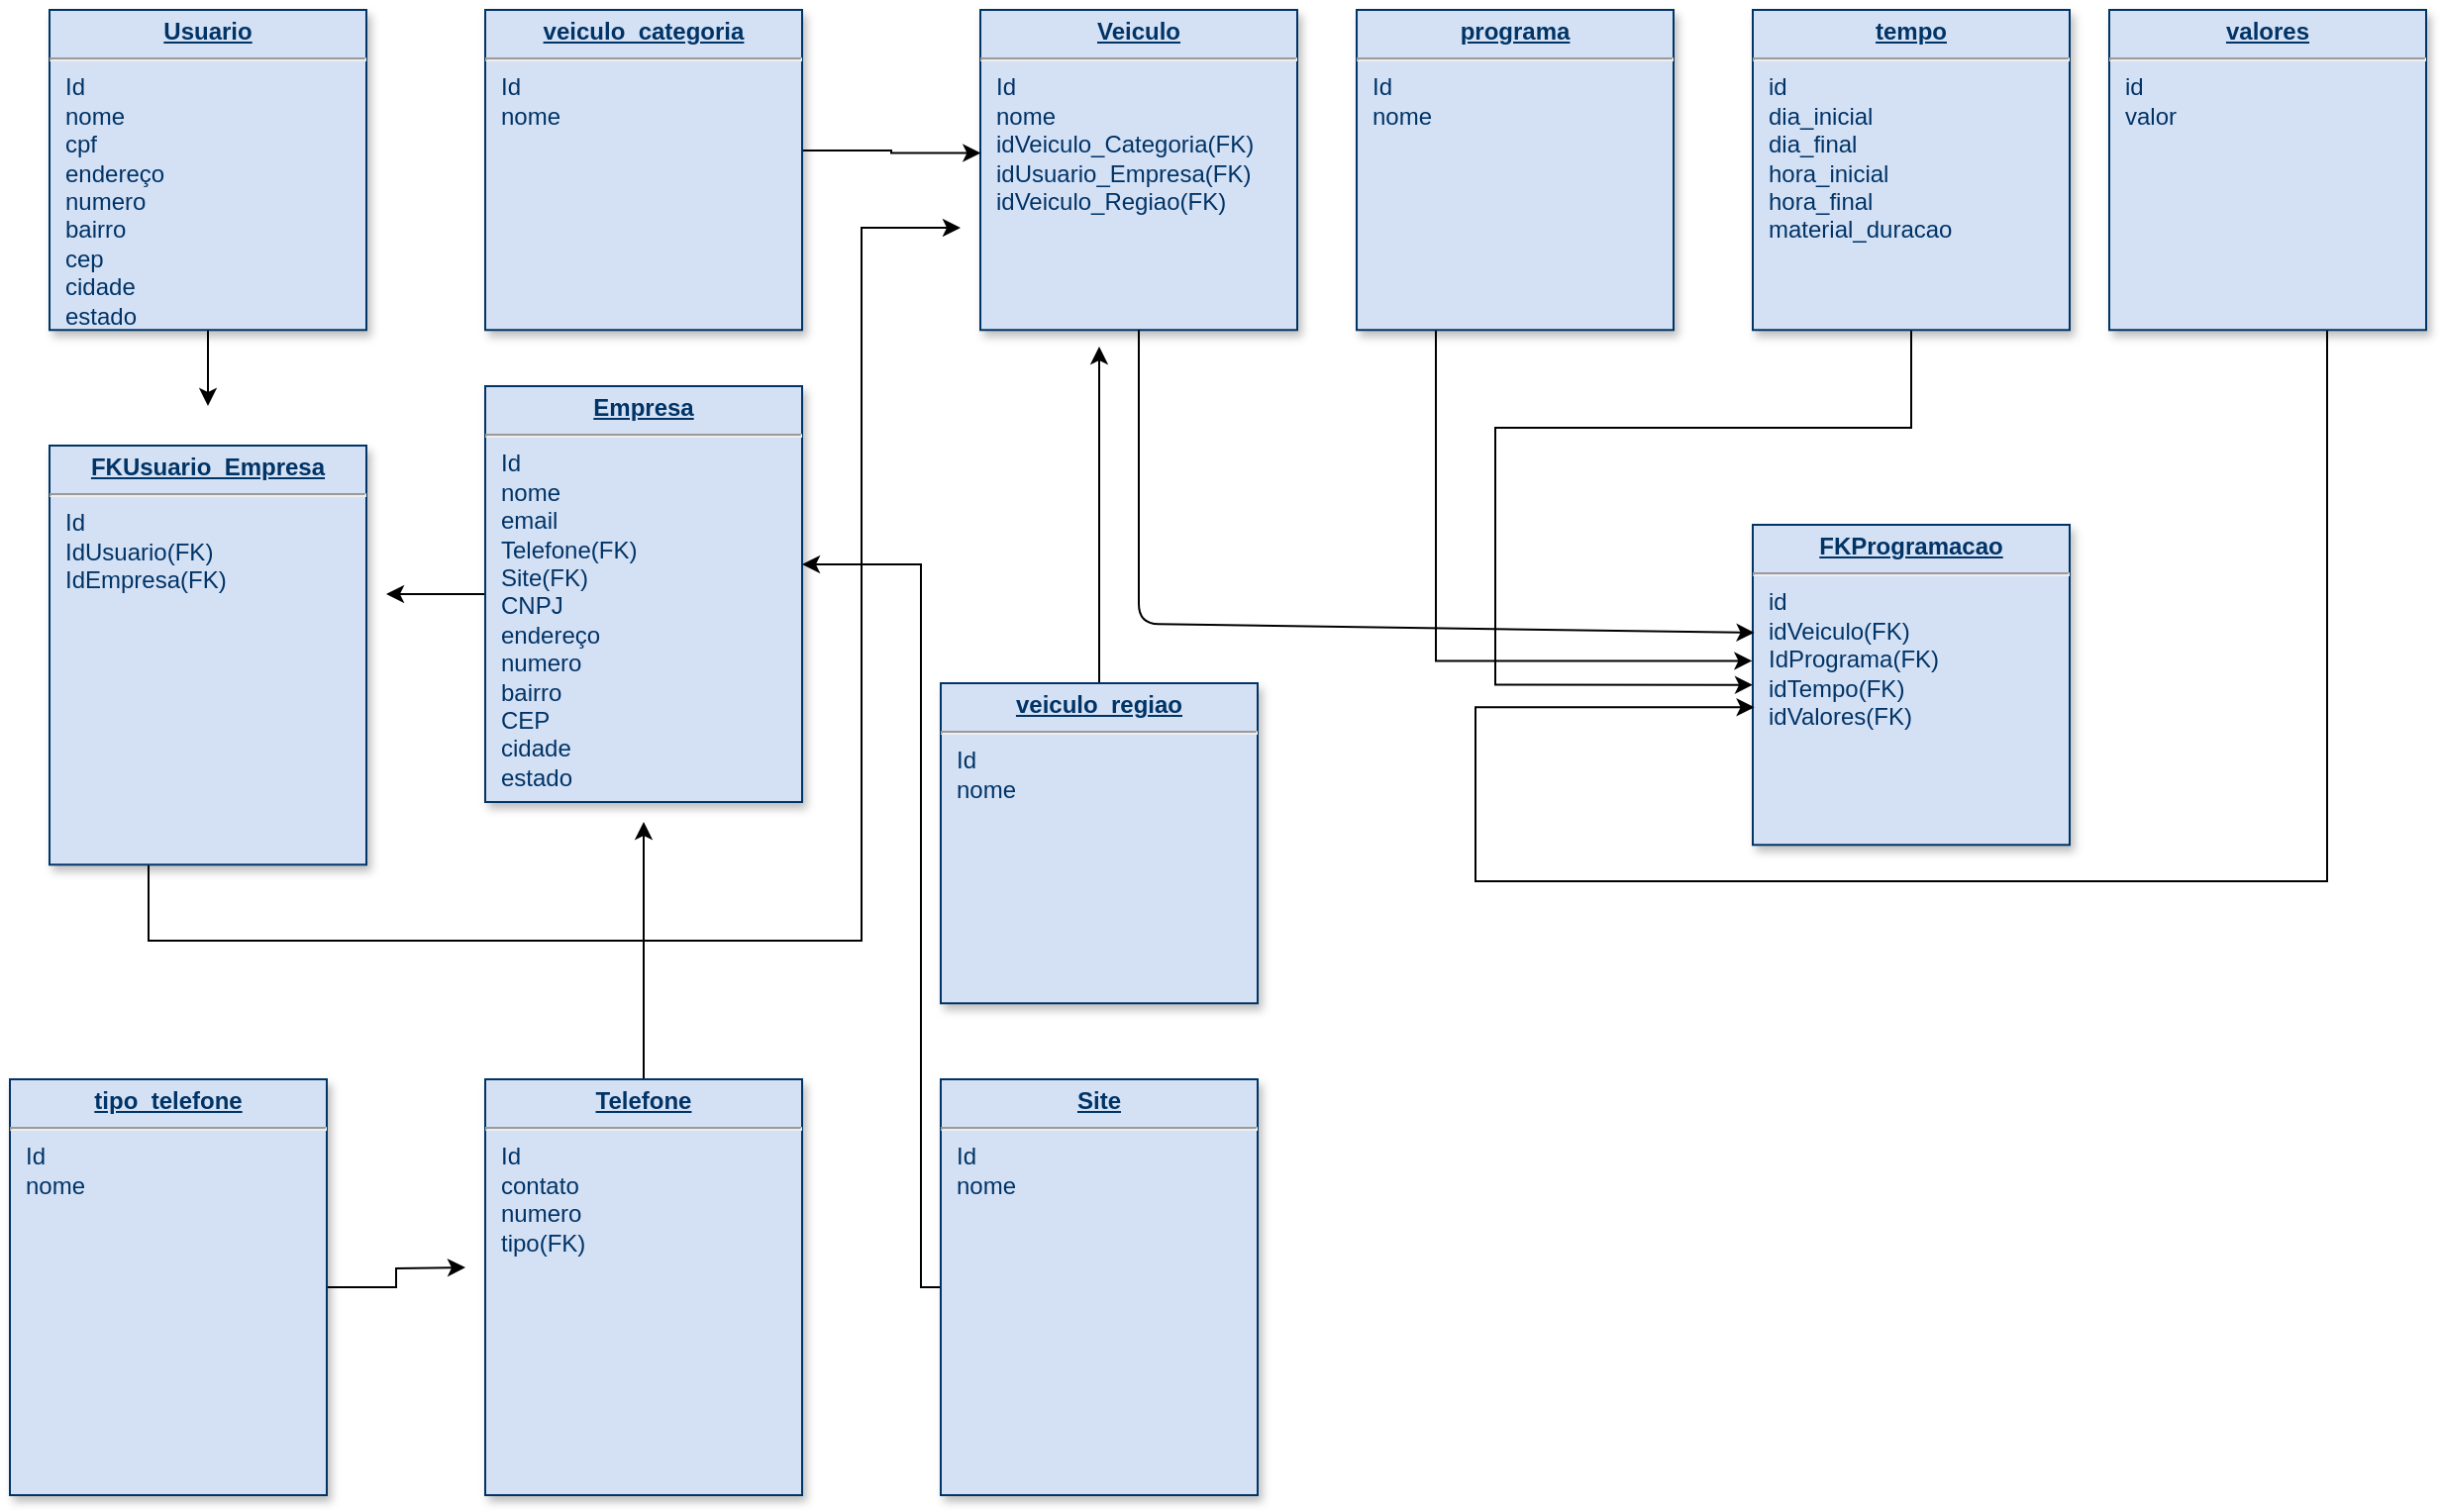 <mxfile version="12.8.1" type="github">
  <diagram id="tD25ZVt2Edpnn3I0wGoK" name="Page-1">
    <mxGraphModel dx="3237" dy="667" grid="1" gridSize="10" guides="1" tooltips="1" connect="1" arrows="1" fold="1" page="1" pageScale="1" pageWidth="827" pageHeight="1169" math="0" shadow="0">
      <root>
        <mxCell id="0" />
        <mxCell id="1" parent="0" />
        <mxCell id="5Sg_niV4f1cV7TLwxwjO-3" value="&lt;p style=&quot;margin: 0px ; margin-top: 4px ; text-align: center ; text-decoration: underline&quot;&gt;&lt;b&gt;FKProgramacao&lt;/b&gt;&lt;/p&gt;&lt;hr&gt;&lt;p style=&quot;margin: 0px ; margin-left: 8px&quot;&gt;id&lt;/p&gt;&lt;p style=&quot;margin: 0px ; margin-left: 8px&quot;&gt;idVeiculo(FK)&lt;/p&gt;&lt;p style=&quot;margin: 0px ; margin-left: 8px&quot;&gt;&lt;span&gt;IdPrograma(FK)&lt;/span&gt;&lt;br&gt;&lt;/p&gt;&lt;p style=&quot;margin: 0px ; margin-left: 8px&quot;&gt;idTempo(FK)&lt;br&gt;&lt;/p&gt;&lt;p style=&quot;margin: 0px ; margin-left: 8px&quot;&gt;idValores(FK)&lt;/p&gt;&lt;p style=&quot;margin: 0px ; margin-left: 8px&quot;&gt;&lt;br&gt;&lt;/p&gt;&lt;p style=&quot;margin: 0px 0px 0px 8px&quot;&gt;&lt;br&gt;&lt;/p&gt;" style="verticalAlign=top;align=left;overflow=fill;fontSize=12;fontFamily=Helvetica;html=1;strokeColor=#003366;shadow=1;fillColor=#D4E1F5;fontColor=#003366" parent="1" vertex="1">
          <mxGeometry x="40" y="280" width="160" height="161.64" as="geometry" />
        </mxCell>
        <mxCell id="5Sg_niV4f1cV7TLwxwjO-52" value="" style="edgeStyle=orthogonalEdgeStyle;rounded=0;orthogonalLoop=1;jettySize=auto;html=1;entryX=0.005;entryY=0.57;entryDx=0;entryDy=0;entryPerimeter=0;" parent="1" source="5Sg_niV4f1cV7TLwxwjO-39" target="5Sg_niV4f1cV7TLwxwjO-3" edge="1">
          <mxGeometry relative="1" as="geometry">
            <mxPoint x="340" y="220" as="sourcePoint" />
            <mxPoint x="-30" y="370" as="targetPoint" />
            <Array as="points">
              <mxPoint x="330" y="460" />
              <mxPoint x="-100" y="460" />
              <mxPoint x="-100" y="372" />
            </Array>
          </mxGeometry>
        </mxCell>
        <mxCell id="5Sg_niV4f1cV7TLwxwjO-53" style="edgeStyle=orthogonalEdgeStyle;rounded=0;orthogonalLoop=1;jettySize=auto;html=1;entryX=0;entryY=0.5;entryDx=0;entryDy=0;" parent="1" source="5Sg_niV4f1cV7TLwxwjO-6" target="5Sg_niV4f1cV7TLwxwjO-3" edge="1">
          <mxGeometry relative="1" as="geometry">
            <mxPoint x="120" y="260" as="targetPoint" />
            <Array as="points">
              <mxPoint x="120" y="231" />
              <mxPoint x="-90" y="231" />
              <mxPoint x="-90" y="361" />
            </Array>
          </mxGeometry>
        </mxCell>
        <mxCell id="5Sg_niV4f1cV7TLwxwjO-6" value="&lt;p style=&quot;margin: 0px ; margin-top: 4px ; text-align: center ; text-decoration: underline&quot;&gt;&lt;b&gt;tempo&lt;/b&gt;&lt;/p&gt;&lt;hr&gt;&lt;p style=&quot;margin: 0px ; margin-left: 8px&quot;&gt;id&lt;/p&gt;&lt;p style=&quot;margin: 0px ; margin-left: 8px&quot;&gt;dia_inicial&lt;/p&gt;&lt;p style=&quot;margin: 0px ; margin-left: 8px&quot;&gt;dia_final&lt;/p&gt;&lt;p style=&quot;margin: 0px ; margin-left: 8px&quot;&gt;hora_inicial&lt;/p&gt;&lt;p style=&quot;margin: 0px ; margin-left: 8px&quot;&gt;hora_final&lt;/p&gt;&lt;p style=&quot;margin: 0px ; margin-left: 8px&quot;&gt;material_duracao&lt;/p&gt;" style="verticalAlign=top;align=left;overflow=fill;fontSize=12;fontFamily=Helvetica;html=1;strokeColor=#003366;shadow=1;fillColor=#D4E1F5;fontColor=#003366" parent="1" vertex="1">
          <mxGeometry x="40" y="20" width="160" height="161.64" as="geometry" />
        </mxCell>
        <mxCell id="5Sg_niV4f1cV7TLwxwjO-57" style="edgeStyle=orthogonalEdgeStyle;rounded=0;orthogonalLoop=1;jettySize=auto;html=1;entryX=-0.002;entryY=0.425;entryDx=0;entryDy=0;entryPerimeter=0;" parent="1" source="5Sg_niV4f1cV7TLwxwjO-18" target="5Sg_niV4f1cV7TLwxwjO-3" edge="1">
          <mxGeometry relative="1" as="geometry">
            <mxPoint x="-40" y="390" as="targetPoint" />
            <Array as="points">
              <mxPoint x="-120" y="349" />
            </Array>
          </mxGeometry>
        </mxCell>
        <mxCell id="5Sg_niV4f1cV7TLwxwjO-18" value="&lt;p style=&quot;margin: 0px ; margin-top: 4px ; text-align: center ; text-decoration: underline&quot;&gt;&lt;b&gt;programa&lt;/b&gt;&lt;/p&gt;&lt;hr&gt;&lt;p style=&quot;margin: 0px ; margin-left: 8px&quot;&gt;Id&lt;/p&gt;&lt;p style=&quot;margin: 0px ; margin-left: 8px&quot;&gt;nome&lt;/p&gt;" style="verticalAlign=top;align=left;overflow=fill;fontSize=12;fontFamily=Helvetica;html=1;strokeColor=#003366;shadow=1;fillColor=#D4E1F5;fontColor=#003366" parent="1" vertex="1">
          <mxGeometry x="-160" y="20" width="160" height="161.64" as="geometry" />
        </mxCell>
        <mxCell id="5Sg_niV4f1cV7TLwxwjO-39" value="&lt;p style=&quot;margin: 0px ; margin-top: 4px ; text-align: center ; text-decoration: underline&quot;&gt;&lt;b&gt;valores&lt;/b&gt;&lt;/p&gt;&lt;hr&gt;&lt;p style=&quot;margin: 0px ; margin-left: 8px&quot;&gt;id&lt;/p&gt;&lt;p style=&quot;margin: 0px ; margin-left: 8px&quot;&gt;valor&lt;/p&gt;" style="verticalAlign=top;align=left;overflow=fill;fontSize=12;fontFamily=Helvetica;html=1;strokeColor=#003366;shadow=1;fillColor=#D4E1F5;fontColor=#003366" parent="1" vertex="1">
          <mxGeometry x="220" y="20" width="160" height="161.64" as="geometry" />
        </mxCell>
        <mxCell id="5Sg_niV4f1cV7TLwxwjO-59" value="" style="resizable=0;align=left;verticalAlign=top;labelBackgroundColor=#ffffff;fontSize=10;strokeColor=#003366;shadow=1;fillColor=#D4E1F5;fontColor=#003366" parent="1" connectable="0" vertex="1">
          <mxGeometry x="-120" y="181.64" as="geometry">
            <mxPoint x="10" as="offset" />
          </mxGeometry>
        </mxCell>
        <mxCell id="5Sg_niV4f1cV7TLwxwjO-60" value="&lt;p style=&quot;margin: 0px ; margin-top: 4px ; text-align: center ; text-decoration: underline&quot;&gt;&lt;b&gt;Veiculo&lt;/b&gt;&lt;/p&gt;&lt;hr&gt;&lt;p style=&quot;margin: 0px ; margin-left: 8px&quot;&gt;Id&lt;/p&gt;&lt;p style=&quot;margin: 0px ; margin-left: 8px&quot;&gt;nome&lt;/p&gt;&lt;p style=&quot;margin: 0px ; margin-left: 8px&quot;&gt;idVeiculo_Categoria(FK)&lt;/p&gt;&lt;p style=&quot;margin: 0px ; margin-left: 8px&quot;&gt;idUsuario_Empresa(FK)&lt;/p&gt;&lt;p style=&quot;margin: 0px ; margin-left: 8px&quot;&gt;idVeiculo_Regiao(FK)&lt;/p&gt;" style="verticalAlign=top;align=left;overflow=fill;fontSize=12;fontFamily=Helvetica;html=1;strokeColor=#003366;shadow=1;fillColor=#D4E1F5;fontColor=#003366" parent="1" vertex="1">
          <mxGeometry x="-350" y="20" width="160" height="161.64" as="geometry" />
        </mxCell>
        <mxCell id="5Sg_niV4f1cV7TLwxwjO-61" value="" style="endArrow=classic;html=1;exitX=0.5;exitY=1;exitDx=0;exitDy=0;entryX=0.005;entryY=0.337;entryDx=0;entryDy=0;entryPerimeter=0;" parent="1" source="5Sg_niV4f1cV7TLwxwjO-60" target="5Sg_niV4f1cV7TLwxwjO-3" edge="1">
          <mxGeometry width="50" height="50" relative="1" as="geometry">
            <mxPoint x="-310" y="460" as="sourcePoint" />
            <mxPoint x="-20" y="300" as="targetPoint" />
            <Array as="points">
              <mxPoint x="-270" y="330" />
            </Array>
          </mxGeometry>
        </mxCell>
        <mxCell id="5Sg_niV4f1cV7TLwxwjO-63" style="edgeStyle=orthogonalEdgeStyle;rounded=0;orthogonalLoop=1;jettySize=auto;html=1;exitX=1;exitY=0.5;exitDx=0;exitDy=0;entryX=0.001;entryY=0.447;entryDx=0;entryDy=0;entryPerimeter=0;" parent="1" source="5Sg_niV4f1cV7TLwxwjO-62" target="5Sg_niV4f1cV7TLwxwjO-60" edge="1">
          <mxGeometry relative="1" as="geometry">
            <Array as="points">
              <mxPoint x="-440" y="91" />
              <mxPoint x="-395" y="91" />
              <mxPoint x="-395" y="92" />
            </Array>
          </mxGeometry>
        </mxCell>
        <mxCell id="5Sg_niV4f1cV7TLwxwjO-62" value="&lt;p style=&quot;margin: 0px ; margin-top: 4px ; text-align: center ; text-decoration: underline&quot;&gt;&lt;b&gt;veiculo_categoria&lt;/b&gt;&lt;/p&gt;&lt;hr&gt;&lt;p style=&quot;margin: 0px ; margin-left: 8px&quot;&gt;Id&lt;/p&gt;&lt;p style=&quot;margin: 0px ; margin-left: 8px&quot;&gt;nome&lt;/p&gt;" style="verticalAlign=top;align=left;overflow=fill;fontSize=12;fontFamily=Helvetica;html=1;strokeColor=#003366;shadow=1;fillColor=#D4E1F5;fontColor=#003366" parent="1" vertex="1">
          <mxGeometry x="-600" y="20" width="160" height="161.64" as="geometry" />
        </mxCell>
        <mxCell id="5txVgvswHPTB0Ymgk6sb-3" style="edgeStyle=orthogonalEdgeStyle;rounded=0;orthogonalLoop=1;jettySize=auto;html=1;" parent="1" source="5Sg_niV4f1cV7TLwxwjO-64" edge="1">
          <mxGeometry relative="1" as="geometry">
            <mxPoint x="-290" y="190" as="targetPoint" />
          </mxGeometry>
        </mxCell>
        <mxCell id="5Sg_niV4f1cV7TLwxwjO-64" value="&lt;p style=&quot;margin: 0px ; margin-top: 4px ; text-align: center ; text-decoration: underline&quot;&gt;&lt;b&gt;veiculo_regiao&lt;/b&gt;&lt;/p&gt;&lt;hr&gt;&lt;p style=&quot;margin: 0px ; margin-left: 8px&quot;&gt;Id&lt;/p&gt;&lt;p style=&quot;margin: 0px ; margin-left: 8px&quot;&gt;nome&lt;/p&gt;" style="verticalAlign=top;align=left;overflow=fill;fontSize=12;fontFamily=Helvetica;html=1;strokeColor=#003366;shadow=1;fillColor=#D4E1F5;fontColor=#003366" parent="1" vertex="1">
          <mxGeometry x="-370" y="360" width="160" height="161.64" as="geometry" />
        </mxCell>
        <mxCell id="5txVgvswHPTB0Ymgk6sb-7" style="edgeStyle=orthogonalEdgeStyle;rounded=0;orthogonalLoop=1;jettySize=auto;html=1;" parent="1" source="5Sg_niV4f1cV7TLwxwjO-65" edge="1">
          <mxGeometry relative="1" as="geometry">
            <mxPoint x="-650" y="315" as="targetPoint" />
          </mxGeometry>
        </mxCell>
        <mxCell id="5Sg_niV4f1cV7TLwxwjO-65" value="&lt;p style=&quot;margin: 0px ; margin-top: 4px ; text-align: center ; text-decoration: underline&quot;&gt;&lt;b&gt;Empresa&lt;/b&gt;&lt;/p&gt;&lt;hr&gt;&lt;p style=&quot;margin: 0px ; margin-left: 8px&quot;&gt;Id&lt;/p&gt;&lt;p style=&quot;margin: 0px ; margin-left: 8px&quot;&gt;nome&lt;/p&gt;&lt;p style=&quot;margin: 0px ; margin-left: 8px&quot;&gt;email&lt;/p&gt;&lt;p style=&quot;margin: 0px ; margin-left: 8px&quot;&gt;&lt;span&gt;Telefone(FK)&lt;/span&gt;&lt;/p&gt;&lt;p style=&quot;margin: 0px ; margin-left: 8px&quot;&gt;&lt;span&gt;Site(FK)&lt;/span&gt;&lt;/p&gt;&lt;p style=&quot;margin: 0px ; margin-left: 8px&quot;&gt;&lt;span&gt;CNPJ&lt;/span&gt;&lt;br&gt;&lt;/p&gt;&lt;p style=&quot;margin: 0px ; margin-left: 8px&quot;&gt;endereço&lt;/p&gt;&lt;p style=&quot;margin: 0px ; margin-left: 8px&quot;&gt;numero&lt;/p&gt;&lt;p style=&quot;margin: 0px ; margin-left: 8px&quot;&gt;bairro&lt;/p&gt;&lt;p style=&quot;margin: 0px ; margin-left: 8px&quot;&gt;&lt;span&gt;CEP&lt;/span&gt;&lt;br&gt;&lt;/p&gt;&lt;p style=&quot;margin: 0px ; margin-left: 8px&quot;&gt;&lt;span&gt;cidade&lt;/span&gt;&lt;/p&gt;&lt;p style=&quot;margin: 0px ; margin-left: 8px&quot;&gt;&lt;span&gt;estado&lt;/span&gt;&lt;/p&gt;&lt;p style=&quot;margin: 0px ; margin-left: 8px&quot;&gt;&lt;br&gt;&lt;/p&gt;&lt;p style=&quot;margin: 0px ; margin-left: 8px&quot;&gt;&lt;br&gt;&lt;/p&gt;" style="verticalAlign=top;align=left;overflow=fill;fontSize=12;fontFamily=Helvetica;html=1;strokeColor=#003366;shadow=1;fillColor=#D4E1F5;fontColor=#003366" parent="1" vertex="1">
          <mxGeometry x="-600" y="210" width="160" height="210" as="geometry" />
        </mxCell>
        <mxCell id="5txVgvswHPTB0Ymgk6sb-6" style="edgeStyle=orthogonalEdgeStyle;rounded=0;orthogonalLoop=1;jettySize=auto;html=1;" parent="1" source="5Sg_niV4f1cV7TLwxwjO-67" edge="1">
          <mxGeometry relative="1" as="geometry">
            <mxPoint x="-740" y="220" as="targetPoint" />
          </mxGeometry>
        </mxCell>
        <mxCell id="5Sg_niV4f1cV7TLwxwjO-67" value="&lt;p style=&quot;margin: 0px ; margin-top: 4px ; text-align: center ; text-decoration: underline&quot;&gt;&lt;b&gt;Usuario&lt;/b&gt;&lt;/p&gt;&lt;hr&gt;&lt;p style=&quot;margin: 0px ; margin-left: 8px&quot;&gt;Id&lt;/p&gt;&lt;p style=&quot;margin: 0px ; margin-left: 8px&quot;&gt;nome&lt;/p&gt;&lt;p style=&quot;margin: 0px ; margin-left: 8px&quot;&gt;cpf&lt;/p&gt;&lt;p style=&quot;margin: 0px ; margin-left: 8px&quot;&gt;endereço&lt;/p&gt;&lt;p style=&quot;margin: 0px ; margin-left: 8px&quot;&gt;numero&lt;/p&gt;&lt;p style=&quot;margin: 0px ; margin-left: 8px&quot;&gt;bairro&lt;/p&gt;&lt;p style=&quot;margin: 0px ; margin-left: 8px&quot;&gt;cep&lt;/p&gt;&lt;p style=&quot;margin: 0px ; margin-left: 8px&quot;&gt;&lt;span&gt;cidade&lt;/span&gt;&lt;/p&gt;&lt;p style=&quot;margin: 0px ; margin-left: 8px&quot;&gt;&lt;span&gt;estado&lt;/span&gt;&lt;/p&gt;" style="verticalAlign=top;align=left;overflow=fill;fontSize=12;fontFamily=Helvetica;html=1;strokeColor=#003366;shadow=1;fillColor=#D4E1F5;fontColor=#003366" parent="1" vertex="1">
          <mxGeometry x="-820" y="20" width="160" height="161.64" as="geometry" />
        </mxCell>
        <mxCell id="5txVgvswHPTB0Ymgk6sb-9" style="edgeStyle=orthogonalEdgeStyle;rounded=0;orthogonalLoop=1;jettySize=auto;html=1;" parent="1" source="5txVgvswHPTB0Ymgk6sb-5" edge="1">
          <mxGeometry relative="1" as="geometry">
            <mxPoint x="-360" y="130" as="targetPoint" />
            <Array as="points">
              <mxPoint x="-770" y="490" />
              <mxPoint x="-410" y="490" />
              <mxPoint x="-410" y="130" />
            </Array>
          </mxGeometry>
        </mxCell>
        <mxCell id="5txVgvswHPTB0Ymgk6sb-5" value="&lt;p style=&quot;margin: 0px ; margin-top: 4px ; text-align: center ; text-decoration: underline&quot;&gt;&lt;b&gt;FKUsuario_Empresa&lt;/b&gt;&lt;/p&gt;&lt;hr&gt;&lt;p style=&quot;margin: 0px ; margin-left: 8px&quot;&gt;Id&lt;/p&gt;&lt;p style=&quot;margin: 0px ; margin-left: 8px&quot;&gt;IdUsuario(FK)&lt;/p&gt;&lt;p style=&quot;margin: 0px ; margin-left: 8px&quot;&gt;IdEmpresa(FK)&lt;/p&gt;&lt;p style=&quot;margin: 0px ; margin-left: 8px&quot;&gt;&lt;br&gt;&lt;/p&gt;" style="verticalAlign=top;align=left;overflow=fill;fontSize=12;fontFamily=Helvetica;html=1;strokeColor=#003366;shadow=1;fillColor=#D4E1F5;fontColor=#003366" parent="1" vertex="1">
          <mxGeometry x="-820" y="240" width="160" height="211.64" as="geometry" />
        </mxCell>
        <mxCell id="V9oQCkKxoyvwW61n6Mdk-11" style="edgeStyle=orthogonalEdgeStyle;rounded=0;orthogonalLoop=1;jettySize=auto;html=1;" edge="1" parent="1" source="V9oQCkKxoyvwW61n6Mdk-2">
          <mxGeometry relative="1" as="geometry">
            <mxPoint x="-520" y="430" as="targetPoint" />
          </mxGeometry>
        </mxCell>
        <mxCell id="V9oQCkKxoyvwW61n6Mdk-2" value="&lt;p style=&quot;margin: 0px ; margin-top: 4px ; text-align: center ; text-decoration: underline&quot;&gt;&lt;b&gt;Telefone&lt;/b&gt;&lt;/p&gt;&lt;hr&gt;&lt;p style=&quot;margin: 0px ; margin-left: 8px&quot;&gt;Id&lt;/p&gt;&lt;p style=&quot;margin: 0px ; margin-left: 8px&quot;&gt;contato&lt;/p&gt;&lt;p style=&quot;margin: 0px ; margin-left: 8px&quot;&gt;numero&lt;/p&gt;&lt;p style=&quot;margin: 0px ; margin-left: 8px&quot;&gt;tipo(FK)&lt;/p&gt;" style="verticalAlign=top;align=left;overflow=fill;fontSize=12;fontFamily=Helvetica;html=1;strokeColor=#003366;shadow=1;fillColor=#D4E1F5;fontColor=#003366" vertex="1" parent="1">
          <mxGeometry x="-600" y="560" width="160" height="210" as="geometry" />
        </mxCell>
        <mxCell id="V9oQCkKxoyvwW61n6Mdk-10" style="edgeStyle=orthogonalEdgeStyle;rounded=0;orthogonalLoop=1;jettySize=auto;html=1;" edge="1" parent="1" source="V9oQCkKxoyvwW61n6Mdk-3" target="5Sg_niV4f1cV7TLwxwjO-65">
          <mxGeometry relative="1" as="geometry">
            <mxPoint x="-390" y="300.0" as="targetPoint" />
            <Array as="points">
              <mxPoint x="-380" y="665" />
              <mxPoint x="-380" y="300" />
            </Array>
          </mxGeometry>
        </mxCell>
        <mxCell id="V9oQCkKxoyvwW61n6Mdk-3" value="&lt;p style=&quot;margin: 0px ; margin-top: 4px ; text-align: center ; text-decoration: underline&quot;&gt;&lt;b&gt;Site&lt;/b&gt;&lt;/p&gt;&lt;hr&gt;&lt;p style=&quot;margin: 0px ; margin-left: 8px&quot;&gt;Id&lt;/p&gt;&lt;p style=&quot;margin: 0px ; margin-left: 8px&quot;&gt;nome&lt;/p&gt;" style="verticalAlign=top;align=left;overflow=fill;fontSize=12;fontFamily=Helvetica;html=1;strokeColor=#003366;shadow=1;fillColor=#D4E1F5;fontColor=#003366" vertex="1" parent="1">
          <mxGeometry x="-370" y="560" width="160" height="210" as="geometry" />
        </mxCell>
        <mxCell id="V9oQCkKxoyvwW61n6Mdk-6" style="edgeStyle=orthogonalEdgeStyle;rounded=0;orthogonalLoop=1;jettySize=auto;html=1;" edge="1" parent="1" source="V9oQCkKxoyvwW61n6Mdk-4">
          <mxGeometry relative="1" as="geometry">
            <mxPoint x="-610" y="655" as="targetPoint" />
          </mxGeometry>
        </mxCell>
        <mxCell id="V9oQCkKxoyvwW61n6Mdk-4" value="&lt;p style=&quot;margin: 0px ; margin-top: 4px ; text-align: center ; text-decoration: underline&quot;&gt;&lt;b&gt;tipo_telefone&lt;/b&gt;&lt;/p&gt;&lt;hr&gt;&lt;p style=&quot;margin: 0px ; margin-left: 8px&quot;&gt;Id&lt;/p&gt;&lt;p style=&quot;margin: 0px ; margin-left: 8px&quot;&gt;nome&lt;/p&gt;" style="verticalAlign=top;align=left;overflow=fill;fontSize=12;fontFamily=Helvetica;html=1;strokeColor=#003366;shadow=1;fillColor=#D4E1F5;fontColor=#003366" vertex="1" parent="1">
          <mxGeometry x="-840" y="560" width="160" height="210" as="geometry" />
        </mxCell>
      </root>
    </mxGraphModel>
  </diagram>
</mxfile>
